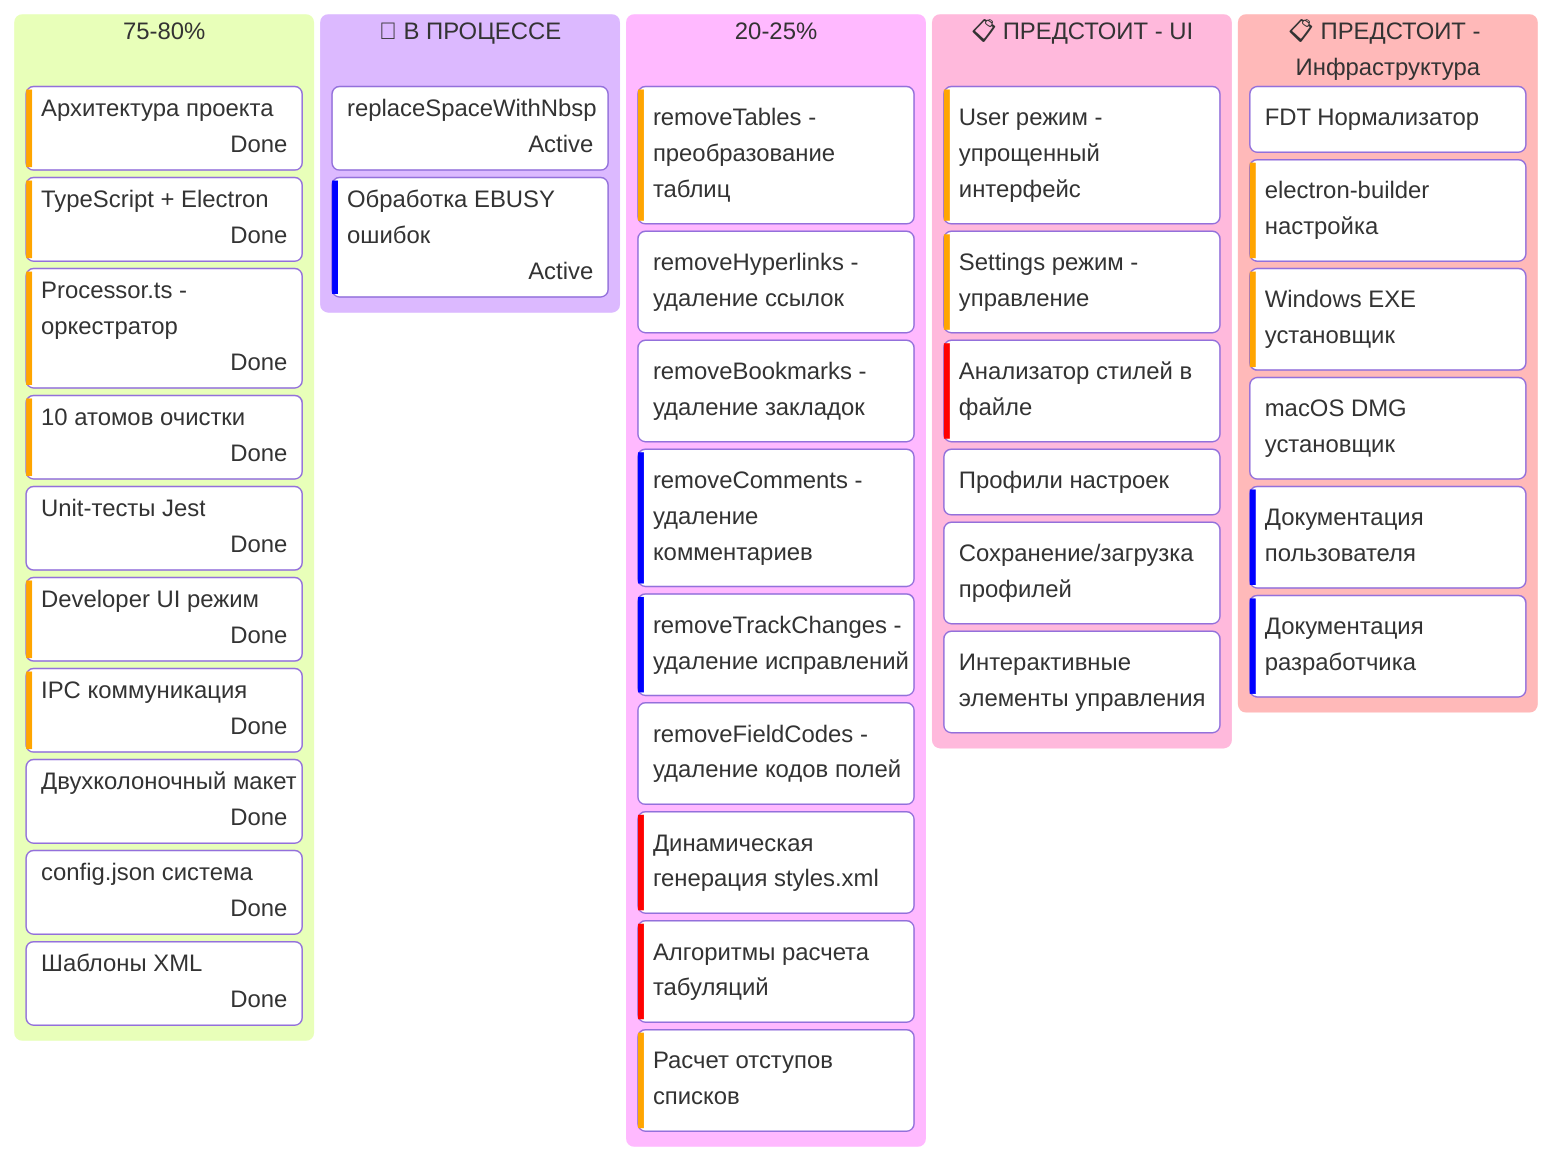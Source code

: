 kanban
  ✅ ГОТОВО (75-80%)
    [Архитектура проекта]@{ assigned: 'Done', priority: 'High' }
    [TypeScript + Electron]@{ assigned: 'Done', priority: 'High' }
    [Processor.ts - оркестратор]@{ assigned: 'Done', priority: 'High' }
    [10 атомов очистки]@{ assigned: 'Done', priority: 'High' }
    [Unit-тесты Jest]@{ assigned: 'Done', priority: 'Medium' }
    [Developer UI режим]@{ assigned: 'Done', priority: 'High' }
    [IPC коммуникация]@{ assigned: 'Done', priority: 'High' }
    [Двухколоночный макет]@{ assigned: 'Done', priority: 'Medium' }
    [config.json система]@{ assigned: 'Done', priority: 'Medium' }
    [Шаблоны XML]@{ assigned: 'Done', priority: 'Medium' }
  
  🔄 В ПРОЦЕССЕ
    [replaceSpaceWithNbsp]@{ assigned: 'Active', priority: 'Medium' }
    [Обработка EBUSY ошибок]@{ assigned: 'Active', priority: 'Low' }
  
  📋 ПРЕДСТОИТ - Ядро (20-25%)
    [removeTables - преобразование таблиц]@{ priority: 'High' }
    [removeHyperlinks - удаление ссылок]@{ priority: 'Medium' }
    [removeBookmarks - удаление закладок]@{ priority: 'Medium' }
    [removeComments - удаление комментариев]@{ priority: 'Low' }
    [removeTrackChanges - удаление исправлений]@{ priority: 'Low' }
    [removeFieldCodes - удаление кодов полей]@{ priority: 'Medium' }
    [Динамическая генерация styles.xml]@{ priority: 'Very High' }
    [Алгоритмы расчета табуляций]@{ priority: 'Very High' }
    [Расчет отступов списков]@{ priority: 'High' }
  
  📋 ПРЕДСТОИТ - UI
    [User режим - упрощенный интерфейс]@{ priority: 'High' }
    [Settings режим - управление]@{ priority: 'High' }
    [Анализатор стилей в файле]@{ priority: 'Very High' }
    [Профили настроек]@{ priority: 'Medium' }
    [Сохранение/загрузка профилей]@{ priority: 'Medium' }
    [Интерактивные элементы управления]@{ priority: 'Medium' }
  
  📋 ПРЕДСТОИТ - Инфраструктура
    [FDT Нормализатор]@{ priority: 'Medium' }
    [electron-builder настройка]@{ priority: 'High' }
    [Windows EXE установщик]@{ priority: 'High' }
    [macOS DMG установщик]@{ priority: 'Medium' }
    [Документация пользователя]@{ priority: 'Low' }
    [Документация разработчика]@{ priority: 'Low' }